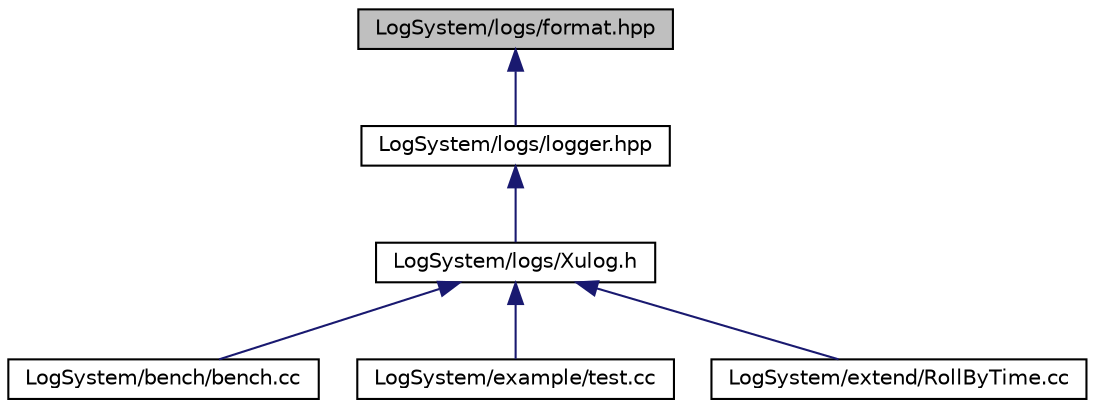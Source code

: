 digraph "LogSystem/logs/format.hpp"
{
 // LATEX_PDF_SIZE
  edge [fontname="Helvetica",fontsize="10",labelfontname="Helvetica",labelfontsize="10"];
  node [fontname="Helvetica",fontsize="10",shape=record];
  Node1 [label="LogSystem/logs/format.hpp",height=0.2,width=0.4,color="black", fillcolor="grey75", style="filled", fontcolor="black",tooltip="日志格式化器类的定义"];
  Node1 -> Node2 [dir="back",color="midnightblue",fontsize="10",style="solid",fontname="Helvetica"];
  Node2 [label="LogSystem/logs/logger.hpp",height=0.2,width=0.4,color="black", fillcolor="white", style="filled",URL="$logger_8hpp.html",tooltip="日志器模块的实现"];
  Node2 -> Node3 [dir="back",color="midnightblue",fontsize="10",style="solid",fontname="Helvetica"];
  Node3 [label="LogSystem/logs/Xulog.h",height=0.2,width=0.4,color="black", fillcolor="white", style="filled",URL="$_xulog_8h.html",tooltip="全局日志接口和宏定义"];
  Node3 -> Node4 [dir="back",color="midnightblue",fontsize="10",style="solid",fontname="Helvetica"];
  Node4 [label="LogSystem/bench/bench.cc",height=0.2,width=0.4,color="black", fillcolor="white", style="filled",URL="$bench_8cc.html",tooltip=" "];
  Node3 -> Node5 [dir="back",color="midnightblue",fontsize="10",style="solid",fontname="Helvetica"];
  Node5 [label="LogSystem/example/test.cc",height=0.2,width=0.4,color="black", fillcolor="white", style="filled",URL="$test_8cc.html",tooltip=" "];
  Node3 -> Node6 [dir="back",color="midnightblue",fontsize="10",style="solid",fontname="Helvetica"];
  Node6 [label="LogSystem/extend/RollByTime.cc",height=0.2,width=0.4,color="black", fillcolor="white", style="filled",URL="$_roll_by_time_8cc.html",tooltip=" "];
}
